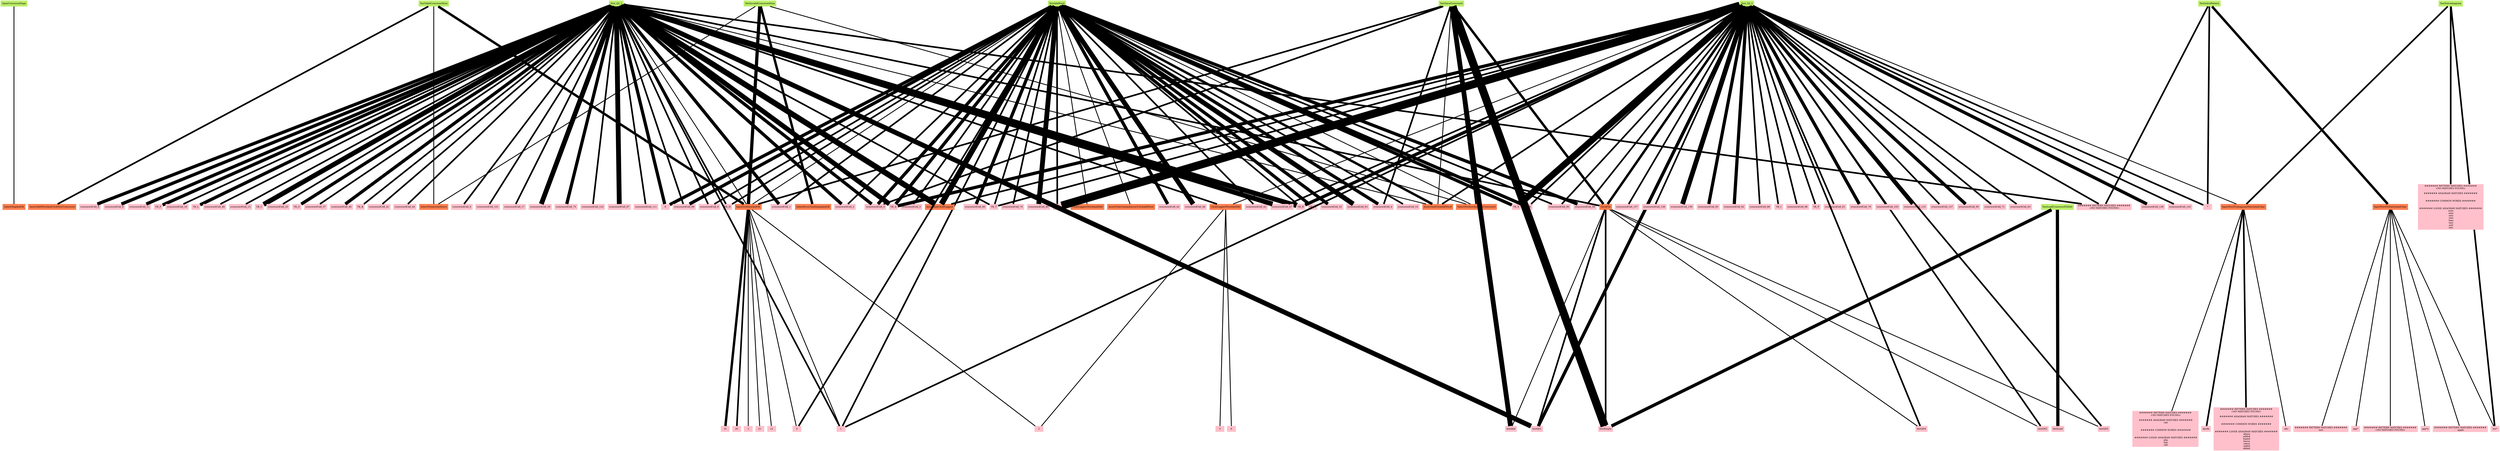 // Component-only
graph {
	graph [splines=false]
		OpenCrosswordSage [color=darkolivegreen2 shape=box style=filled]
		SelectMsgAndOK [color=coral shape=box style=filled]
		TestValidCrosswordSize [color=darkolivegreen2 shape=box style=filled]
		InputGridSizeAndOK [color=coral shape=box style=filled]
		2 [color=pink shape=box style=filled]
		AssertAddWordAndClickNewCrossword [color=coral shape=box style=filled]
		InputGridSizeAndOK [color=coral shape=box style=filled]
		10 [color=pink shape=box style=filled]
		AssertAddWordAndClickNewCrossword [color=coral shape=box style=filled]
		InputGridSizeAndOK [color=coral shape=box style=filled]
		20 [color=pink shape=box style=filled]
		SelectWindowAndSave [color=coral shape=box style=filled]
		TestInvalidCrosswordSize [color=darkolivegreen2 shape=box style=filled]
		SelectWindowAndNewCrossword [color=coral shape=box style=filled]
		InputGridSizeAndOK [color=coral shape=box style=filled]
		-1 [color=pink shape=box style=filled]
		SelectErrorSizeDialogAndOK [color=coral shape=box style=filled]
		InputGridSizeAndOK [color=coral shape=box style=filled]
		1 [color=pink shape=box style=filled]
		SelectErrorSizeDialogAndOK [color=coral shape=box style=filled]
		InputGridSizeAndOK [color=coral shape=box style=filled]
		21 [color=pink shape=box style=filled]
		SelectErrorSizeDialogAndOK [color=coral shape=box style=filled]
		InputGridSizeAndOK [color=coral shape=box style=filled]
		20 [color=pink shape=box style=filled]
		SelectWindowAndSave [color=coral shape=box style=filled]
		TestAddWord [color=darkolivegreen2 shape=box style=filled]
		SelectWindowAndNewCrossword [color=coral shape=box style=filled]
		InputGridSizeAndOK [color=coral shape=box style=filled]
		10 [color=pink shape=box style=filled]
		crosswordCell_0 [color=pink shape=box style=filled]
		crosswordCell_9 [color=pink shape=box style=filled]
		crosswordCell_0 [color=pink shape=box style=filled]
		VK_H [color=pink shape=box style=filled]
		crosswordCell_1 [color=pink shape=box style=filled]
		VK_E [color=pink shape=box style=filled]
		crosswordCell_2 [color=pink shape=box style=filled]
		VK_A [color=pink shape=box style=filled]
		crosswordCell_3 [color=pink shape=box style=filled]
		VK_D [color=pink shape=box style=filled]
		crosswordCell_4 [color=pink shape=box style=filled]
		AssertAndClickSuggest [color=coral shape=box style=filled]
		5 [color=pink shape=box style=filled]
		crosswordCell_4 [color=pink shape=box style=filled]
		AssertAndClickSuggest [color=coral shape=box style=filled]
		AssertAndClickAddWord [color=coral shape=box style=filled]
		crosswordCell_60 [color=pink shape=box style=filled]
		crosswordCell_90 [color=pink shape=box style=filled]
		crosswordCell_60 [color=pink shape=box style=filled]
		VK_T [color=pink shape=box style=filled]
		crosswordCell_70 [color=pink shape=box style=filled]
		VK_E [color=pink shape=box style=filled]
		crosswordCell_80 [color=pink shape=box style=filled]
		VK_S [color=pink shape=box style=filled]
		crosswordCell_80 [color=pink shape=box style=filled]
		AssertAndClickSuggest [color=coral shape=box style=filled]
		0 [color=pink shape=box style=filled]
		AssertAndClickAddWord [color=coral shape=box style=filled]
		crosswordCell_59 [color=pink shape=box style=filled]
		crosswordCell_99 [color=pink shape=box style=filled]
		crosswordCell_59 [color=pink shape=box style=filled]
		ClickSuggestWordAndDbl0 [color=coral shape=box style=filled]
		crosswordCell_99 [color=pink shape=box style=filled]
		AssertAndClickSuggest [color=coral shape=box style=filled]
		AssertOnlyOneAndAssertClickAddWord [color=coral shape=box style=filled]
		crosswordCell_42 [color=pink shape=box style=filled]
		crosswordCell_46 [color=pink shape=box style=filled]
		crosswordCell_42 [color=pink shape=box style=filled]
		VK_D [color=pink shape=box style=filled]
		crosswordCell_43 [color=pink shape=box style=filled]
		VK_R [color=pink shape=box style=filled]
		crosswordCell_46 [color=pink shape=box style=filled]
		VK_M [color=pink shape=box style=filled]
		0 [color=pink shape=box style=filled]
		AssertAndClickAddWord [color=coral shape=box style=filled]
		crosswordCell_33 [color=pink shape=box style=filled]
		crosswordCell_63 [color=pink shape=box style=filled]
		crosswordCell_33 [color=pink shape=box style=filled]
		VK_A [color=pink shape=box style=filled]
		crosswordCell_53 [color=pink shape=box style=filled]
		VK_M [color=pink shape=box style=filled]
		crosswordCell_63 [color=pink shape=box style=filled]
		1 [color=pink shape=box style=filled]
		crosswordCell_80 [color=pink shape=box style=filled]
		AssertAndClickSuggest [color=coral shape=box style=filled]
		crosswordCell_46 [color=pink shape=box style=filled]
		AssertAndClickSuggest [color=coral shape=box style=filled]
		crosswordCell_63 [color=pink shape=box style=filled]
		AssertAndClickSuggest [color=coral shape=box style=filled]
		TestSaveCrossword [color=darkolivegreen2 shape=box style=filled]
		SelectWindowAndNewCrossword [color=coral shape=box style=filled]
		InputGridSizeAndOK [color=coral shape=box style=filled]
		10 [color=pink shape=box style=filled]
		testEmpty [color=pink shape=box style=filled]
		SaveFile [color=coral shape=box style=filled]
		testEmpty [color=pink shape=box style=filled]
		testEmpty [color=pink shape=box style=filled]
		SaveFile [color=coral shape=box style=filled]
		testEmpty [color=pink shape=box style=filled]
		testEmpty [color=pink shape=box style=filled]
		testEmpty [color=pink shape=box style=filled]
		testEmpty [color=pink shape=box style=filled]
		SelectWindowAndNewCrossword [color=coral shape=box style=filled]
		InputGridSizeAndOK [color=coral shape=box style=filled]
		5 [color=pink shape=box style=filled]
		AssertAndClickAddWord [color=coral shape=box style=filled]
		crosswordCell_0 [color=pink shape=box style=filled]
		crosswordCell_4 [color=pink shape=box style=filled]
		SaveFile [color=coral shape=box style=filled]
		testAdd [color=pink shape=box style=filled]
		testAdd [color=pink shape=box style=filled]
		testAdd [color=pink shape=box style=filled]
		testAdd [color=pink shape=box style=filled]
		TestLoadCrosswordToEdit [color=darkolivegreen2 shape=box style=filled]
		testEmpty [color=pink shape=box style=filled]
		testEmpty [color=pink shape=box style=filled]
		testLoad [color=pink shape=box style=filled]
		testLoad [color=pink shape=box style=filled]
		TestSolvePattern [color=darkolivegreen2 shape=box style=filled]
		InputWordToMatchAndClear [color=coral shape=box style=filled]
		"app*" [color=pink shape=box style=filled]
		"\####### PATTERN MATCHES #######\n<NO MATCHES FOUND>" [color=pink shape=box style=filled]
		InputWordToMatchAndClear [color=coral shape=box style=filled]
		"app*e" [color=pink shape=box style=filled]
		"\####### PATTERN MATCHES #######\n apple\n" [color=pink shape=box style=filled]
		InputWordToMatchAndClear [color=coral shape=box style=filled]
		"tes*" [color=pink shape=box style=filled]
		"\####### PATTERN MATCHES #######\ntest\n" [color=pink shape=box style=filled]
		"*" [color=pink shape=box style=filled]
		"\####### PATTERN MATCHES #######\n <NO MATCHES FOUND>" [color=pink shape=box style=filled]
		TestSolveAnagram [color=darkolivegreen2 shape=box style=filled]
		InputWordToAnagramMatchAndClear [color=coral shape=box style=filled]
		abc [color=pink shape=box style=filled]
		"\####### PATTERN MATCHES #######\n <NO MATCHES FOUND>\n\n ####### ANAGRAM MATCHES #######\n cab\n\n\n ####### COMMON WORDS #######\n\n\n ####### LOOSE ANAGRAM MATCHES #######\n aba\n baa\n cab\n" [color=pink shape=box style=filled]
		InputWordToAnagramMatchAndClear [color=coral shape=box style=filled]
		abcde [color=pink shape=box style=filled]
		"\####### PATTERN MATCHES #######\n<NO MATCHES FOUND>\n\n####### ANAGRAM MATCHES #######\n\n\n####### COMMON WORDS #######\n\n\n####### LOOSE ANAGRAM MATCHES #######\n abaca\n added\n baaed\n bacca\n caeca\n ceded\n ebbed\n" [color=pink shape=box style=filled]
		"tes*" [color=pink shape=box style=filled]
		"\####### PATTERN MATCHES #######\n<NO MATCHES FOUND>\n\n####### ANAGRAM MATCHES #######\n\n\n####### COMMON WORDS #######\n\n\n####### LOOSE ANAGRAM MATCHES #######\n eses\n sees\n sets\n stet\n tees\n test\n sett\n tets\n" [color=pink shape=box style=filled]
		Test_Q2_1 [color=darkolivegreen2 shape=box style=filled]
		InputGridSizeAndOK [color=coral shape=box style=filled]
		12 [color=pink shape=box style=filled]
		AssertAndClickAddWord [color=coral shape=box style=filled]
		crosswordCell_0 [color=pink shape=box style=filled]
		crosswordCell_6 [color=pink shape=box style=filled]
		crosswordCell_0 [color=pink shape=box style=filled]
		VK_H [color=pink shape=box style=filled]
		crosswordCell_1 [color=pink shape=box style=filled]
		VK_A [color=pink shape=box style=filled]
		crosswordCell_2 [color=pink shape=box style=filled]
		VK_R [color=pink shape=box style=filled]
		crosswordCell_6 [color=pink shape=box style=filled]
		VK_T [color=pink shape=box style=filled]
		crosswordCell_2 [color=pink shape=box style=filled]
		ClickSuggestWordAndDbl [color=coral shape=box style=filled]
		6 [color=pink shape=box style=filled]
		crosswordCell_8 [color=pink shape=box style=filled]
		crosswordCell_11 [color=pink shape=box style=filled]
		crosswordCell_8 [color=pink shape=box style=filled]
		VK_F [color=pink shape=box style=filled]
		crosswordCell_9 [color=pink shape=box style=filled]
		VK_A [color=pink shape=box style=filled]
		crosswordCell_10 [color=pink shape=box style=filled]
		VK_L [color=pink shape=box style=filled]
		crosswordCell_11 [color=pink shape=box style=filled]
		VK_L [color=pink shape=box style=filled]
		crosswordCell_1 [color=pink shape=box style=filled]
		crosswordCell_49 [color=pink shape=box style=filled]
		crosswordCell_13 [color=pink shape=box style=filled]
		VK_C [color=pink shape=box style=filled]
		crosswordCell_25 [color=pink shape=box style=filled]
		VK_O [color=pink shape=box style=filled]
		ClickSuggestWordAndDbl [color=coral shape=box style=filled]
		2 [color=pink shape=box style=filled]
		crosswordCell_37 [color=pink shape=box style=filled]
		AssertAndClickSuggest [color=coral shape=box style=filled]
		crosswordCell_40 [color=pink shape=box style=filled]
		crosswordCell_47 [color=pink shape=box style=filled]
		crosswordCell_40 [color=pink shape=box style=filled]
		VK_B [color=pink shape=box style=filled]
		crosswordCell_41 [color=pink shape=box style=filled]
		VK_R [color=pink shape=box style=filled]
		crosswordCell_44 [color=pink shape=box style=filled]
		VK_C [color=pink shape=box style=filled]
		crosswordCell_47 [color=pink shape=box style=filled]
		VK_S [color=pink shape=box style=filled]
		AssertAndClickSuggest [color=coral shape=box style=filled]
		0 [color=pink shape=box style=filled]
		crosswordCell_47 [color=pink shape=box style=filled]
		AssertAndClickSuggest [color=coral shape=box style=filled]
		crosswordCell_5 [color=pink shape=box style=filled]
		crosswordCell_101 [color=pink shape=box style=filled]
		crosswordCell_17 [color=pink shape=box style=filled]
		VK_C [color=pink shape=box style=filled]
		crosswordCell_29 [color=pink shape=box style=filled]
		VK_A [color=pink shape=box style=filled]
		crosswordCell_29 [color=pink shape=box style=filled]
		AssertAndClickSuggest [color=coral shape=box style=filled]
		0 [color=pink shape=box style=filled]
		crosswordCell_29 [color=pink shape=box style=filled]
		AssertAndClickSuggest [color=coral shape=box style=filled]
		SaveFile [color=coral shape=box style=filled]
		testQ01 [color=pink shape=box style=filled]
		testQ01 [color=pink shape=box style=filled]
		"\####### PATTERN MATCHES #######\n <NO MATCHES FOUND>" [color=pink shape=box style=filled]
		testQ01 [color=pink shape=box style=filled]
		crosswordCell_75 [color=pink shape=box style=filled]
		crosswordCell_123 [color=pink shape=box style=filled]
		crosswordCell_75 [color=pink shape=box style=filled]
		VK_F [color=pink shape=box style=filled]
		crosswordCell_87 [color=pink shape=box style=filled]
		VK_R [color=pink shape=box style=filled]
		crosswordCell_99 [color=pink shape=box style=filled]
		VK_O [color=pink shape=box style=filled]
		crosswordCell_111 [color=pink shape=box style=filled]
		VK_S [color=pink shape=box style=filled]
		crosswordCell_87 [color=pink shape=box style=filled]
		AssertAndClickSuggest [color=coral shape=box style=filled]
		1 [color=pink shape=box style=filled]
		crosswordCell_87 [color=pink shape=box style=filled]
		AssertAndClickSuggest [color=coral shape=box style=filled]
		SaveFile [color=coral shape=box style=filled]
		testQ01 [color=pink shape=box style=filled]
		testQ01 [color=pink shape=box style=filled]
		Test_Q2_2 [color=darkolivegreen2 shape=box style=filled]
		InputWordToAnagramMatchAndClear [color=coral shape=box style=filled]
		abcde [color=pink shape=box style=filled]
		"\####### PATTERN MATCHES #######\n<NO MATCHES FOUND>\n\n####### ANAGRAM MATCHES #######\n\n\n####### COMMON WORDS #######\n\n\n####### LOOSE ANAGRAM MATCHES #######\n abaca\n added\n baaed\n bacca\n caeca\n ceded\n ebbed\n" [color=pink shape=box style=filled]
		"*" [color=pink shape=box style=filled]
		"\####### PATTERN MATCHES #######\n <NO MATCHES FOUND>" [color=pink shape=box style=filled]
		testQ01 [color=pink shape=box style=filled]
		testQ01 [color=pink shape=box style=filled]
		AssertAndClickAddWord [color=coral shape=box style=filled]
		crosswordCell_136 [color=pink shape=box style=filled]
		crosswordCell_143 [color=pink shape=box style=filled]
		crosswordCell_136 [color=pink shape=box style=filled]
		VK_S [color=pink shape=box style=filled]
		crosswordCell_137 [color=pink shape=box style=filled]
		VK_E [color=pink shape=box style=filled]
		crosswordCell_138 [color=pink shape=box style=filled]
		VK_A [color=pink shape=box style=filled]
		crosswordCell_139 [color=pink shape=box style=filled]
		VK_S [color=pink shape=box style=filled]
		crosswordCell_139 [color=pink shape=box style=filled]
		ClickSuggestWordAndDbl [color=coral shape=box style=filled]
		3 [color=pink shape=box style=filled]
		crosswordCell_85 [color=pink shape=box style=filled]
		crosswordCell_92 [color=pink shape=box style=filled]
		crosswordCell_85 [color=pink shape=box style=filled]
		VK_A [color=pink shape=box style=filled]
		crosswordCell_86 [color=pink shape=box style=filled]
		VK_I [color=pink shape=box style=filled]
		crosswordCell_88 [color=pink shape=box style=filled]
		VK_P [color=pink shape=box style=filled]
		crosswordCell_90 [color=pink shape=box style=filled]
		VK_R [color=pink shape=box style=filled]
		crosswordCell_91 [color=pink shape=box style=filled]
		VK_T [color=pink shape=box style=filled]
		crosswordCell_92 [color=pink shape=box style=filled]
		VK_S [color=pink shape=box style=filled]
		crosswordCell_79 [color=pink shape=box style=filled]
		crosswordCell_139 [color=pink shape=box style=filled]
		SaveFile [color=coral shape=box style=filled]
		testQ02 [color=pink shape=box style=filled]
		crosswordCell_79 [color=pink shape=box style=filled]
		VK_S [color=pink shape=box style=filled]
		crosswordCell_103 [color=pink shape=box style=filled]
		VK_R [color=pink shape=box style=filled]
		crosswordCell_115 [color=pink shape=box style=filled]
		VK_E [color=pink shape=box style=filled]
		crosswordCell_115 [color=pink shape=box style=filled]
		AssertAndClickSuggest [color=coral shape=box style=filled]
		1 [color=pink shape=box style=filled]
		crosswordCell_127 [color=pink shape=box style=filled]
		AssertAndClickSuggest [color=coral shape=box style=filled]
		SaveFile [color=coral shape=box style=filled]
		testQ03 [color=pink shape=box style=filled]
		AssertAndClickAddWord [color=coral shape=box style=filled]
		crosswordCell_47 [color=pink shape=box style=filled]
		crosswordCell_95 [color=pink shape=box style=filled]
		crosswordCell_59 [color=pink shape=box style=filled]
		VK_E [color=pink shape=box style=filled]
		crosswordCell_71 [color=pink shape=box style=filled]
		VK_E [color=pink shape=box style=filled]
		crosswordCell_83 [color=pink shape=box style=filled]
		VK_D [color=pink shape=box style=filled]
		crosswordCell_95 [color=pink shape=box style=filled]
		VK_S [color=pink shape=box style=filled]
		SaveFile [color=coral shape=box style=filled]
		testQ04 [color=pink shape=box style=filled]
		testQ02 [color=pink shape=box style=filled]
		testQ03 [color=pink shape=box style=filled]
		testQ04 [color=pink shape=box style=filled]
			Test_Q2_1 -- crosswordCell_47 [minlen=30.0 penwidth=30]
			TestInvalidCrosswordSize -- InputGridSizeAndOK [minlen=30.0 penwidth=20]
			Test_Q2_1 -- VK_T [minlen=30.0 penwidth=10]
			SaveFile -- testEmpty [minlen=30.0 penwidth=10]
			TestAddWord -- VK_D [minlen=30.0 penwidth=20]
			TestAddWord -- VK_S [minlen=30.0 penwidth=10]
			ClickSuggestWordAndDbl -- 2 [minlen=30.0 penwidth=5]
			Test_Q2_1 -- crosswordCell_40 [minlen=30.0 penwidth=20]
			Test_Q2_2 -- crosswordCell_83 [minlen=30.0 penwidth=10]
			TestAddWord -- AssertAndClickSuggest [minlen=30.0 penwidth=35]
			InputWordToAnagramMatchAndClear -- "\####### PATTERN MATCHES #######\n <NO MATCHES FOUND>\n\n ####### ANAGRAM MATCHES #######\n cab\n\n\n ####### COMMON WORDS #######\n\n\n ####### LOOSE ANAGRAM MATCHES #######\n aba\n baa\n cab\n" [minlen=30.0 penwidth=5]
			Test_Q2_2 -- testQ01 [minlen=30.0 penwidth=20]
			Test_Q2_2 -- InputWordToAnagramMatchAndClear [minlen=30.0 penwidth=5]
			Test_Q2_2 -- crosswordCell_59 [minlen=30.0 penwidth=10]
			Test_Q2_1 -- crosswordCell_101 [minlen=30.0 penwidth=10]
			TestInvalidCrosswordSize -- SelectWindowAndNewCrossword [minlen=30.0 penwidth=5]
			InputGridSizeAndOK -- 12 [minlen=30.0 penwidth=5]
			Test_Q2_1 -- VK_S [minlen=30.0 penwidth=20]
			Test_Q2_2 -- VK_I [minlen=30.0 penwidth=10]
			TestAddWord -- crosswordCell_90 [minlen=30.0 penwidth=10]
			ClickSuggestWordAndDbl -- 3 [minlen=30.0 penwidth=5]
			TestAddWord -- 5 [minlen=30.0 penwidth=10]
			TestSaveCrossword -- AssertAndClickAddWord [minlen=30.0 penwidth=5]
			TestLoadCrosswordToEdit -- testLoad [minlen=30.0 penwidth=20]
			TestAddWord -- VK_T [minlen=30.0 penwidth=10]
			TestAddWord -- crosswordCell_59 [minlen=30.0 penwidth=20]
			Test_Q2_2 -- testQ02 [minlen=30.0 penwidth=10]
			Test_Q2_1 -- crosswordCell_0 [minlen=30.0 penwidth=20]
			TestAddWord -- AssertOnlyOneAndAssertClickAddWord [minlen=30.0 penwidth=5]
			TestAddWord -- ClickSuggestWordAndDbl0 [minlen=30.0 penwidth=5]
			Test_Q2_1 -- AssertAndClickSuggest [minlen=30.0 penwidth=35]
			SaveFile -- testQ03 [minlen=30.0 penwidth=5]
			TestAddWord -- InputGridSizeAndOK [minlen=30.0 penwidth=5]
			TestAddWord -- crosswordCell_60 [minlen=30.0 penwidth=20]
			Test_Q2_1 -- VK_C [minlen=30.0 penwidth=30]
			Test_Q2_2 -- crosswordCell_92 [minlen=30.0 penwidth=20]
			Test_Q2_1 -- crosswordCell_8 [minlen=30.0 penwidth=20]
			TestAddWord -- crosswordCell_4 [minlen=30.0 penwidth=20]
			Test_Q2_1 -- crosswordCell_17 [minlen=30.0 penwidth=10]
			TestAddWord -- crosswordCell_42 [minlen=30.0 penwidth=20]
			Test_Q2_2 -- crosswordCell_95 [minlen=30.0 penwidth=20]
			InputWordToAnagramMatchAndClear -- abc [minlen=30.0 penwidth=5]
			Test_Q2_2 -- VK_R [minlen=30.0 penwidth=20]
			Test_Q2_2 -- crosswordCell_138 [minlen=30.0 penwidth=10]
			TestAddWord -- AssertAndClickAddWord [minlen=30.0 penwidth=15]
			ClickSuggestWordAndDbl -- 6 [minlen=30.0 penwidth=5]
			TestSolvePattern -- "\####### PATTERN MATCHES #######\n <NO MATCHES FOUND>" [minlen=30.0 penwidth=10]
			Test_Q2_1 -- crosswordCell_99 [minlen=30.0 penwidth=10]
			TestSaveCrossword -- crosswordCell_4 [minlen=30.0 penwidth=10]
			TestAddWord -- crosswordCell_70 [minlen=30.0 penwidth=10]
			TestAddWord -- crosswordCell_1 [minlen=30.0 penwidth=10]
			InputGridSizeAndOK -- 20 [minlen=30.0 penwidth=10]
			Test_Q2_1 -- crosswordCell_29 [minlen=30.0 penwidth=30]
			Test_Q2_1 -- crosswordCell_44 [minlen=30.0 penwidth=10]
			SaveFile -- testQ04 [minlen=30.0 penwidth=5]
			Test_Q2_1 -- crosswordCell_6 [minlen=30.0 penwidth=20]
			Test_Q2_1 -- crosswordCell_49 [minlen=30.0 penwidth=10]
			TestAddWord -- 1 [minlen=30.0 penwidth=10]
			TestAddWord -- VK_E [minlen=30.0 penwidth=20]
			TestInvalidCrosswordSize -- SelectWindowAndSave [minlen=30.0 penwidth=5]
			TestValidCrosswordSize -- SelectWindowAndSave [minlen=30.0 penwidth=5]
			Test_Q2_2 -- VK_S [minlen=30.0 penwidth=50]
			InputWordToMatchAndClear -- "\####### PATTERN MATCHES #######\n<NO MATCHES FOUND>" [minlen=30.0 penwidth=5]
			TestInvalidCrosswordSize -- SelectErrorSizeDialogAndOK [minlen=30.0 penwidth=15]
			Test_Q2_1 -- crosswordCell_11 [minlen=30.0 penwidth=20]
			TestAddWord -- crosswordCell_3 [minlen=30.0 penwidth=10]
			TestAddWord -- crosswordCell_33 [minlen=30.0 penwidth=20]
			Test_Q2_1 -- VK_O [minlen=30.0 penwidth=20]
			TestSaveCrossword -- SelectWindowAndNewCrossword [minlen=30.0 penwidth=10]
			TestAddWord -- 0 [minlen=30.0 penwidth=20]
			TestSolvePattern -- "*" [minlen=30.0 penwidth=10]
			Test_Q2_1 -- crosswordCell_9 [minlen=30.0 penwidth=10]
			Test_Q2_1 -- VK_R [minlen=30.0 penwidth=30]
			Test_Q2_1 -- VK_A [minlen=30.0 penwidth=30]
			TestAddWord -- crosswordCell_80 [minlen=30.0 penwidth=30]
			Test_Q2_1 -- VK_H [minlen=30.0 penwidth=10]
			Test_Q2_2 -- crosswordCell_88 [minlen=30.0 penwidth=10]
			Test_Q2_1 -- SaveFile [minlen=30.0 penwidth=10]
			TestAddWord -- crosswordCell_46 [minlen=30.0 penwidth=30]
			InputWordToMatchAndClear -- "app*e" [minlen=30.0 penwidth=5]
			InputGridSizeAndOK -- 5 [minlen=30.0 penwidth=5]
			Test_Q2_2 -- testQ03 [minlen=30.0 penwidth=10]
			Test_Q2_2 -- crosswordCell_47 [minlen=30.0 penwidth=10]
			Test_Q2_2 -- crosswordCell_103 [minlen=30.0 penwidth=10]
			SaveFile -- testQ02 [minlen=30.0 penwidth=5]
			Test_Q2_1 -- VK_B [minlen=30.0 penwidth=10]
			TestSaveCrossword -- InputGridSizeAndOK [minlen=30.0 penwidth=10]
			Test_Q2_2 -- AssertAndClickAddWord [minlen=30.0 penwidth=10]
			TestSaveCrossword -- crosswordCell_0 [minlen=30.0 penwidth=10]
			Test_Q2_2 -- VK_P [minlen=30.0 penwidth=10]
			Test_Q2_2 -- crosswordCell_143 [minlen=30.0 penwidth=10]
			Test_Q2_2 -- AssertAndClickSuggest [minlen=30.0 penwidth=10]
			OpenCrosswordSage -- SelectMsgAndOK [minlen=30.0 penwidth=5]
			Test_Q2_1 -- crosswordCell_2 [minlen=30.0 penwidth=20]
			Test_Q2_2 -- crosswordCell_79 [minlen=30.0 penwidth=20]
			SaveFile -- testQ01 [minlen=30.0 penwidth=10]
			Test_Q2_1 -- crosswordCell_123 [minlen=30.0 penwidth=10]
			TestAddWord -- VK_A [minlen=30.0 penwidth=20]
			Test_Q2_2 -- VK_D [minlen=30.0 penwidth=10]
			Test_Q2_2 -- crosswordCell_139 [minlen=30.0 penwidth=30]
			InputWordToAnagramMatchAndClear -- "\####### PATTERN MATCHES #######\n<NO MATCHES FOUND>\n\n####### ANAGRAM MATCHES #######\n\n\n####### COMMON WORDS #######\n\n\n####### LOOSE ANAGRAM MATCHES #######\n abaca\n added\n baaed\n bacca\n caeca\n ceded\n ebbed\n" [minlen=30.0 penwidth=10]
			Test_Q2_1 -- 1 [minlen=30.0 penwidth=10]
			InputGridSizeAndOK -- -1 [minlen=30.0 penwidth=5]
			Test_Q2_2 -- "\####### PATTERN MATCHES #######\n <NO MATCHES FOUND>" [minlen=30.0 penwidth=10]
			Test_Q2_2 -- crosswordCell_86 [minlen=30.0 penwidth=10]
			TestAddWord -- crosswordCell_2 [minlen=30.0 penwidth=10]
			InputGridSizeAndOK -- 21 [minlen=30.0 penwidth=5]
			Test_Q2_1 -- "\####### PATTERN MATCHES #######\n <NO MATCHES FOUND>" [minlen=30.0 penwidth=10]
			TestSaveCrossword -- testAdd [minlen=30.0 penwidth=30]
			Test_Q2_2 -- crosswordCell_90 [minlen=30.0 penwidth=10]
			Test_Q2_1 -- crosswordCell_37 [minlen=30.0 penwidth=10]
			InputGridSizeAndOK -- 2 [minlen=30.0 penwidth=5]
			Test_Q2_1 -- crosswordCell_5 [minlen=30.0 penwidth=10]
			TestLoadCrosswordToEdit -- testEmpty [minlen=30.0 penwidth=20]
			Test_Q2_1 -- crosswordCell_87 [minlen=30.0 penwidth=30]
			Test_Q2_2 -- VK_A [minlen=30.0 penwidth=20]
			Test_Q2_2 -- crosswordCell_136 [minlen=30.0 penwidth=20]
			Test_Q2_2 -- ClickSuggestWordAndDbl [minlen=30.0 penwidth=5]
			Test_Q2_1 -- VK_L [minlen=30.0 penwidth=20]
			Test_Q2_2 -- VK_T [minlen=30.0 penwidth=10]
			Test_Q2_1 -- crosswordCell_10 [minlen=30.0 penwidth=10]
			InputGridSizeAndOK -- 1 [minlen=30.0 penwidth=5]
			TestAddWord -- crosswordCell_63 [minlen=30.0 penwidth=30]
			TestSolveAnagram -- "\####### PATTERN MATCHES #######\n<NO MATCHES FOUND>\n\n####### ANAGRAM MATCHES #######\n\n\n####### COMMON WORDS #######\n\n\n####### LOOSE ANAGRAM MATCHES #######\n eses\n sees\n sets\n stet\n tees\n test\n sett\n tets\n" [minlen=30.0 penwidth=10]
			TestAddWord -- SelectWindowAndNewCrossword [minlen=30.0 penwidth=5]
			Test_Q2_2 -- crosswordCell_137 [minlen=30.0 penwidth=10]
			InputGridSizeAndOK -- 10 [minlen=30.0 penwidth=15]
			Test_Q2_1 -- VK_F [minlen=30.0 penwidth=20]
			Test_Q2_1 -- testQ01 [minlen=30.0 penwidth=30]
			TestAddWord -- VK_R [minlen=30.0 penwidth=10]
			Test_Q2_1 -- ClickSuggestWordAndDbl [minlen=30.0 penwidth=10]
			Test_Q2_1 -- crosswordCell_111 [minlen=30.0 penwidth=10]
			InputWordToMatchAndClear -- "\####### PATTERN MATCHES #######\ntest\n" [minlen=30.0 penwidth=5]
			TestValidCrosswordSize -- AssertAddWordAndClickNewCrossword [minlen=30.0 penwidth=10]
			Test_Q2_2 -- SaveFile [minlen=30.0 penwidth=15]
			TestAddWord -- VK_H [minlen=30.0 penwidth=10]
			Test_Q2_2 -- crosswordCell_71 [minlen=30.0 penwidth=10]
			TestSolveAnagram -- InputWordToAnagramMatchAndClear [minlen=30.0 penwidth=10]
			InputWordToMatchAndClear -- "app*" [minlen=30.0 penwidth=5]
			Test_Q2_2 -- 1 [minlen=30.0 penwidth=10]
			TestAddWord -- crosswordCell_9 [minlen=30.0 penwidth=10]
			Test_Q2_1 -- 0 [minlen=30.0 penwidth=20]
			TestSolvePattern -- InputWordToMatchAndClear [minlen=30.0 penwidth=15]
			Test_Q2_1 -- crosswordCell_1 [minlen=30.0 penwidth=20]
			Test_Q2_1 -- crosswordCell_75 [minlen=30.0 penwidth=20]
			Test_Q2_2 -- VK_E [minlen=30.0 penwidth=40]
			TestAddWord -- VK_M [minlen=30.0 penwidth=20]
			Test_Q2_2 -- crosswordCell_127 [minlen=30.0 penwidth=10]
			TestSaveCrossword -- SaveFile [minlen=30.0 penwidth=15]
			Test_Q2_2 -- crosswordCell_85 [minlen=30.0 penwidth=20]
			InputWordToMatchAndClear -- "\####### PATTERN MATCHES #######\n apple\n" [minlen=30.0 penwidth=5]
			TestAddWord -- crosswordCell_43 [minlen=30.0 penwidth=10]
			SaveFile -- testAdd [minlen=30.0 penwidth=5]
			Test_Q2_2 -- crosswordCell_115 [minlen=30.0 penwidth=20]
			Test_Q2_1 -- crosswordCell_41 [minlen=30.0 penwidth=10]
			TestSolveAnagram -- "tes*" [minlen=30.0 penwidth=10]
			InputWordToAnagramMatchAndClear -- abcde [minlen=30.0 penwidth=10]
			TestSaveCrossword -- testEmpty [minlen=30.0 penwidth=50]
			Test_Q2_2 -- "*" [minlen=30.0 penwidth=10]
			TestAddWord -- crosswordCell_99 [minlen=30.0 penwidth=20]
			InputWordToMatchAndClear -- "tes*" [minlen=30.0 penwidth=5]
			Test_Q2_1 -- InputGridSizeAndOK [minlen=30.0 penwidth=5]
			Test_Q2_1 -- AssertAndClickAddWord [minlen=30.0 penwidth=5]
			TestAddWord -- crosswordCell_53 [minlen=30.0 penwidth=10]
			TestAddWord -- crosswordCell_0 [minlen=30.0 penwidth=20]
			Test_Q2_1 -- crosswordCell_25 [minlen=30.0 penwidth=10]
			Test_Q2_1 -- crosswordCell_13 [minlen=30.0 penwidth=10]
			Test_Q2_2 -- crosswordCell_91 [minlen=30.0 penwidth=10]
			Test_Q2_2 -- testQ04 [minlen=30.0 penwidth=10]
			TestValidCrosswordSize -- InputGridSizeAndOK [minlen=30.0 penwidth=15]
}